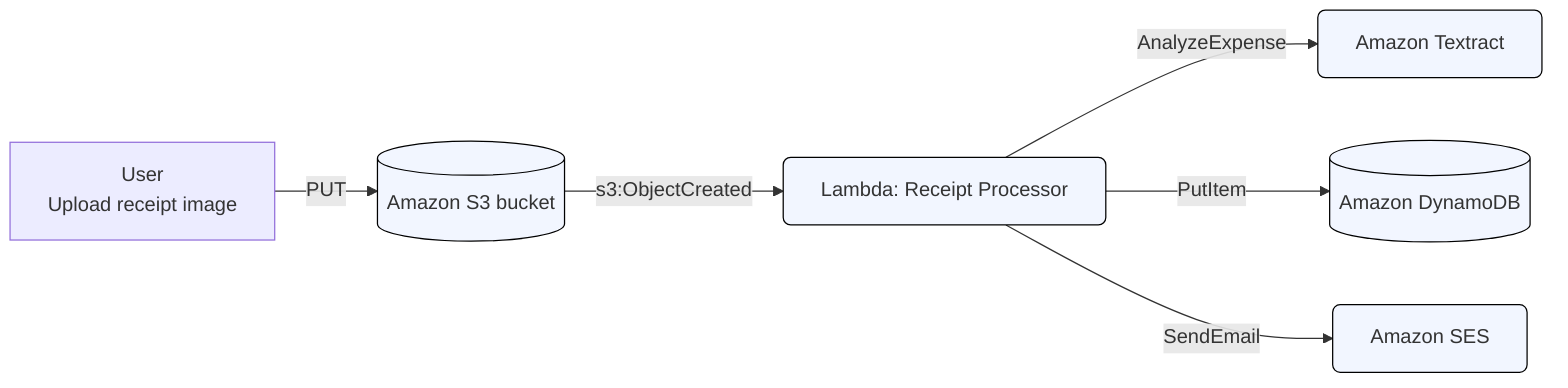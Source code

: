 flowchart LR
    U[User\nUpload receipt image] -->|PUT| S3[(Amazon S3 bucket)]
    S3 -->|s3:ObjectCreated| L[Lambda: Receipt Processor]
    L -->|AnalyzeExpense| TX[Amazon Textract]
    L -->|PutItem| DDB[(Amazon DynamoDB)]
    L -->|SendEmail| SES[Amazon SES]
    classDef svc fill:#F2F6FF,stroke:#000,stroke-width:1px,rx:6,ry:6;
    class S3,L,TX,DDB,SES svc;